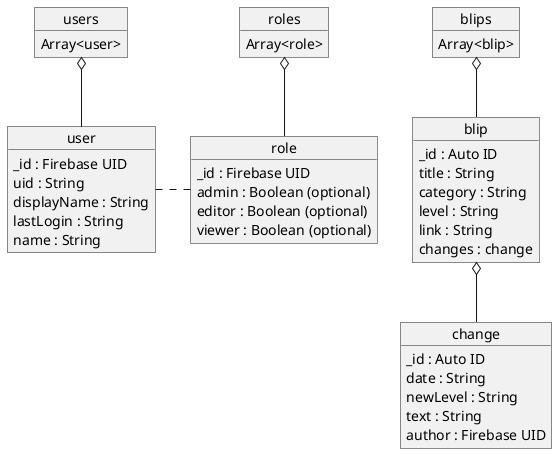 @startuml firestore_schema

object users
users : Array<user>

object "user" as user
user : _id : Firebase UID
user : uid : String
user : displayName : String
user : lastLogin : String
user : name : String

users o-- user


object roles
roles : Array<role>

object "role" as role
role : _id : Firebase UID
role : admin : Boolean (optional)
role : editor : Boolean (optional)
role : viewer : Boolean (optional)

roles o-- role
role .left. user


object blips
blips : Array<blip>

object blip
blip : _id : Auto ID
blip : title : String
blip : category : String
blip : level : String
blip : link : String
blip : changes : change

blips o-- blip

object change
change : _id : Auto ID
change : date : String
change : newLevel : String
change : text : String
change : author : Firebase UID

blip o-- change

@enduml